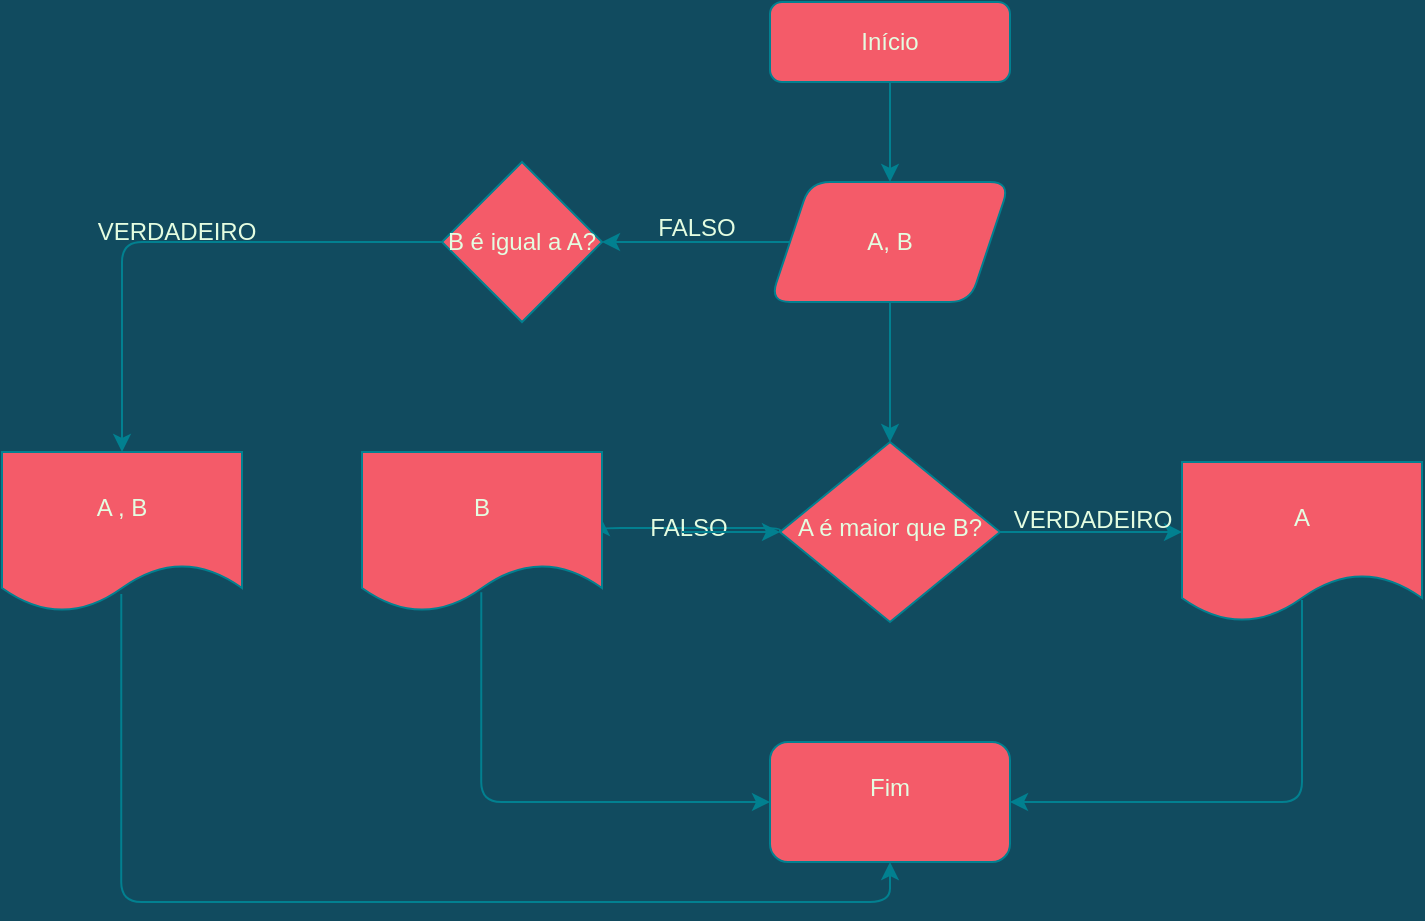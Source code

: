 <mxfile version="17.1.3" type="github">
  <diagram id="C5RBs43oDa-KdzZeNtuy" name="Page-1">
    <mxGraphModel dx="1021" dy="467" grid="1" gridSize="10" guides="1" tooltips="1" connect="1" arrows="1" fold="1" page="1" pageScale="1" pageWidth="827" pageHeight="1169" background="#114B5F" math="0" shadow="0">
      <root>
        <mxCell id="WIyWlLk6GJQsqaUBKTNV-0" />
        <mxCell id="WIyWlLk6GJQsqaUBKTNV-1" parent="WIyWlLk6GJQsqaUBKTNV-0" />
        <mxCell id="pxgwWuf9EFSNIOMWw36r-2" style="edgeStyle=orthogonalEdgeStyle;curved=0;rounded=1;sketch=0;orthogonalLoop=1;jettySize=auto;html=1;entryX=0.5;entryY=0;entryDx=0;entryDy=0;fontFamily=Helvetica;fontSize=12;fontColor=#E4FDE1;strokeColor=#028090;fillColor=#F45B69;labelBackgroundColor=#114B5F;" edge="1" parent="WIyWlLk6GJQsqaUBKTNV-1" source="WIyWlLk6GJQsqaUBKTNV-3" target="pxgwWuf9EFSNIOMWw36r-1">
          <mxGeometry relative="1" as="geometry" />
        </mxCell>
        <mxCell id="WIyWlLk6GJQsqaUBKTNV-3" value="Início" style="rounded=1;whiteSpace=wrap;html=1;fontSize=12;glass=0;strokeWidth=1;shadow=0;fillColor=#F45B69;strokeColor=#028090;fontColor=#E4FDE1;" parent="WIyWlLk6GJQsqaUBKTNV-1" vertex="1">
          <mxGeometry x="394" y="90" width="120" height="40" as="geometry" />
        </mxCell>
        <mxCell id="pxgwWuf9EFSNIOMWw36r-5" value="&lt;div&gt;VERDADEIRO&lt;/div&gt;&lt;div&gt;&lt;br&gt;&lt;/div&gt;" style="edgeStyle=orthogonalEdgeStyle;curved=0;rounded=1;sketch=0;orthogonalLoop=1;jettySize=auto;html=1;labelBackgroundColor=none;fontFamily=Helvetica;fontSize=12;fontColor=#E4FDE1;strokeColor=#028090;fillColor=#F45B69;" edge="1" parent="WIyWlLk6GJQsqaUBKTNV-1" source="WIyWlLk6GJQsqaUBKTNV-6">
          <mxGeometry relative="1" as="geometry">
            <mxPoint x="600" y="355" as="targetPoint" />
          </mxGeometry>
        </mxCell>
        <mxCell id="pxgwWuf9EFSNIOMWw36r-6" value="&lt;div&gt;FALSO&lt;/div&gt;&lt;div&gt;&lt;br&gt;&lt;/div&gt;" style="edgeStyle=orthogonalEdgeStyle;curved=0;rounded=1;sketch=0;orthogonalLoop=1;jettySize=auto;html=1;labelBackgroundColor=none;fontFamily=Helvetica;fontSize=12;fontColor=#E4FDE1;strokeColor=#028090;fillColor=#F45B69;entryX=1;entryY=0.5;entryDx=0;entryDy=0;exitX=0;exitY=0.5;exitDx=0;exitDy=0;" edge="1" parent="WIyWlLk6GJQsqaUBKTNV-1" source="pxgwWuf9EFSNIOMWw36r-1" target="pxgwWuf9EFSNIOMWw36r-19">
          <mxGeometry relative="1" as="geometry">
            <mxPoint x="320" y="355" as="targetPoint" />
          </mxGeometry>
        </mxCell>
        <mxCell id="WIyWlLk6GJQsqaUBKTNV-6" value="A é maior que B?" style="rhombus;whiteSpace=wrap;html=1;shadow=0;fontFamily=Helvetica;fontSize=12;align=center;strokeWidth=1;spacing=6;spacingTop=-4;fillColor=#F45B69;strokeColor=#028090;fontColor=#E4FDE1;" parent="WIyWlLk6GJQsqaUBKTNV-1" vertex="1">
          <mxGeometry x="399" y="310" width="110" height="90" as="geometry" />
        </mxCell>
        <mxCell id="pxgwWuf9EFSNIOMWw36r-3" style="edgeStyle=orthogonalEdgeStyle;curved=0;rounded=1;sketch=0;orthogonalLoop=1;jettySize=auto;html=1;entryX=0.5;entryY=0;entryDx=0;entryDy=0;fontFamily=Helvetica;fontSize=12;fontColor=#E4FDE1;strokeColor=#028090;fillColor=#F45B69;labelBackgroundColor=#114B5F;" edge="1" parent="WIyWlLk6GJQsqaUBKTNV-1" source="pxgwWuf9EFSNIOMWw36r-1" target="WIyWlLk6GJQsqaUBKTNV-6">
          <mxGeometry relative="1" as="geometry" />
        </mxCell>
        <mxCell id="pxgwWuf9EFSNIOMWw36r-1" value="A, B" style="shape=parallelogram;perimeter=parallelogramPerimeter;whiteSpace=wrap;html=1;fixedSize=1;rounded=1;shadow=0;glass=0;fontFamily=Helvetica;fontSize=12;fontColor=#E4FDE1;strokeColor=#028090;strokeWidth=1;fillColor=#F45B69;" vertex="1" parent="WIyWlLk6GJQsqaUBKTNV-1">
          <mxGeometry x="394" y="180" width="120" height="60" as="geometry" />
        </mxCell>
        <mxCell id="pxgwWuf9EFSNIOMWw36r-11" style="edgeStyle=orthogonalEdgeStyle;curved=0;rounded=1;sketch=0;orthogonalLoop=1;jettySize=auto;html=1;entryX=1;entryY=0.5;entryDx=0;entryDy=0;labelBackgroundColor=none;fontFamily=Helvetica;fontSize=12;fontColor=#E4FDE1;strokeColor=#028090;fillColor=#F45B69;exitX=0.5;exitY=0.863;exitDx=0;exitDy=0;exitPerimeter=0;" edge="1" parent="WIyWlLk6GJQsqaUBKTNV-1" source="pxgwWuf9EFSNIOMWw36r-8" target="pxgwWuf9EFSNIOMWw36r-9">
          <mxGeometry relative="1" as="geometry">
            <Array as="points">
              <mxPoint x="660" y="490" />
            </Array>
          </mxGeometry>
        </mxCell>
        <mxCell id="pxgwWuf9EFSNIOMWw36r-8" value="A" style="shape=document;whiteSpace=wrap;html=1;boundedLbl=1;shadow=0;fontFamily=Helvetica;fontSize=12;fontColor=#E4FDE1;strokeColor=#028090;strokeWidth=1;fillColor=#F45B69;" vertex="1" parent="WIyWlLk6GJQsqaUBKTNV-1">
          <mxGeometry x="600" y="320" width="120" height="80" as="geometry" />
        </mxCell>
        <mxCell id="pxgwWuf9EFSNIOMWw36r-9" value="&lt;div&gt;Fim&lt;/div&gt;&lt;div&gt;&lt;br&gt;&lt;/div&gt;" style="rounded=1;whiteSpace=wrap;html=1;shadow=0;fontFamily=Helvetica;fontSize=12;fontColor=#E4FDE1;strokeColor=#028090;strokeWidth=1;fillColor=#F45B69;" vertex="1" parent="WIyWlLk6GJQsqaUBKTNV-1">
          <mxGeometry x="394" y="460" width="120" height="60" as="geometry" />
        </mxCell>
        <mxCell id="pxgwWuf9EFSNIOMWw36r-27" value="&lt;div&gt;FALSO&lt;/div&gt;" style="edgeStyle=orthogonalEdgeStyle;curved=0;rounded=1;sketch=0;orthogonalLoop=1;jettySize=auto;html=1;labelBackgroundColor=none;fontFamily=Helvetica;fontSize=12;fontColor=#E4FDE1;strokeColor=#028090;fillColor=#F45B69;exitX=0;exitY=0.5;exitDx=0;exitDy=0;entryX=0.997;entryY=0.413;entryDx=0;entryDy=0;entryPerimeter=0;" edge="1" parent="WIyWlLk6GJQsqaUBKTNV-1" source="WIyWlLk6GJQsqaUBKTNV-6" target="pxgwWuf9EFSNIOMWw36r-26">
          <mxGeometry relative="1" as="geometry">
            <Array as="points">
              <mxPoint x="399" y="353" />
              <mxPoint x="310" y="353" />
            </Array>
          </mxGeometry>
        </mxCell>
        <mxCell id="pxgwWuf9EFSNIOMWw36r-29" value="VERDADEIRO" style="edgeStyle=orthogonalEdgeStyle;curved=0;rounded=1;sketch=0;orthogonalLoop=1;jettySize=auto;html=1;labelBackgroundColor=none;fontFamily=Helvetica;fontSize=12;fontColor=#E4FDE1;strokeColor=#028090;fillColor=#F45B69;" edge="1" parent="WIyWlLk6GJQsqaUBKTNV-1" source="pxgwWuf9EFSNIOMWw36r-19" target="pxgwWuf9EFSNIOMWw36r-30">
          <mxGeometry y="-5" relative="1" as="geometry">
            <mxPoint x="130" y="355" as="targetPoint" />
            <mxPoint x="-1" as="offset" />
          </mxGeometry>
        </mxCell>
        <mxCell id="pxgwWuf9EFSNIOMWw36r-19" value="B é igual a A?" style="rhombus;whiteSpace=wrap;html=1;fillColor=#F45B69;strokeColor=#028090;fontColor=#E4FDE1;shadow=0;strokeWidth=1;" vertex="1" parent="WIyWlLk6GJQsqaUBKTNV-1">
          <mxGeometry x="230" y="170" width="80" height="80" as="geometry" />
        </mxCell>
        <mxCell id="pxgwWuf9EFSNIOMWw36r-28" style="edgeStyle=orthogonalEdgeStyle;curved=0;rounded=1;sketch=0;orthogonalLoop=1;jettySize=auto;html=1;exitX=0.497;exitY=0.876;exitDx=0;exitDy=0;entryX=0;entryY=0.5;entryDx=0;entryDy=0;labelBackgroundColor=none;fontFamily=Helvetica;fontSize=12;fontColor=#E4FDE1;strokeColor=#028090;fillColor=#F45B69;exitPerimeter=0;" edge="1" parent="WIyWlLk6GJQsqaUBKTNV-1" source="pxgwWuf9EFSNIOMWw36r-26" target="pxgwWuf9EFSNIOMWw36r-9">
          <mxGeometry relative="1" as="geometry">
            <Array as="points">
              <mxPoint x="250" y="490" />
            </Array>
          </mxGeometry>
        </mxCell>
        <mxCell id="pxgwWuf9EFSNIOMWw36r-32" value="" style="edgeStyle=orthogonalEdgeStyle;curved=0;rounded=1;sketch=0;orthogonalLoop=1;jettySize=auto;html=1;labelBackgroundColor=none;fontFamily=Helvetica;fontSize=12;fontColor=#E4FDE1;strokeColor=#028090;fillColor=#F45B69;" edge="1" parent="WIyWlLk6GJQsqaUBKTNV-1" target="WIyWlLk6GJQsqaUBKTNV-6">
          <mxGeometry relative="1" as="geometry">
            <mxPoint x="350" y="355" as="sourcePoint" />
            <Array as="points">
              <mxPoint x="350" y="355" />
            </Array>
          </mxGeometry>
        </mxCell>
        <mxCell id="pxgwWuf9EFSNIOMWw36r-26" value="B" style="shape=document;whiteSpace=wrap;html=1;boundedLbl=1;fillColor=#F45B69;strokeColor=#028090;fontColor=#E4FDE1;shadow=0;strokeWidth=1;" vertex="1" parent="WIyWlLk6GJQsqaUBKTNV-1">
          <mxGeometry x="190" y="315" width="120" height="80" as="geometry" />
        </mxCell>
        <mxCell id="pxgwWuf9EFSNIOMWw36r-31" style="edgeStyle=orthogonalEdgeStyle;curved=0;rounded=1;sketch=0;orthogonalLoop=1;jettySize=auto;html=1;entryX=0.5;entryY=1;entryDx=0;entryDy=0;labelBackgroundColor=none;fontFamily=Helvetica;fontSize=12;fontColor=#E4FDE1;strokeColor=#028090;fillColor=#F45B69;exitX=0.497;exitY=0.887;exitDx=0;exitDy=0;exitPerimeter=0;" edge="1" parent="WIyWlLk6GJQsqaUBKTNV-1" source="pxgwWuf9EFSNIOMWw36r-30" target="pxgwWuf9EFSNIOMWw36r-9">
          <mxGeometry relative="1" as="geometry">
            <Array as="points">
              <mxPoint x="70" y="540" />
              <mxPoint x="454" y="540" />
            </Array>
          </mxGeometry>
        </mxCell>
        <mxCell id="pxgwWuf9EFSNIOMWw36r-30" value="A , B" style="shape=document;whiteSpace=wrap;html=1;boundedLbl=1;shadow=0;fontFamily=Helvetica;fontSize=12;fontColor=#E4FDE1;strokeColor=#028090;strokeWidth=1;fillColor=#F45B69;" vertex="1" parent="WIyWlLk6GJQsqaUBKTNV-1">
          <mxGeometry x="10" y="315.0" width="120" height="80" as="geometry" />
        </mxCell>
      </root>
    </mxGraphModel>
  </diagram>
</mxfile>
